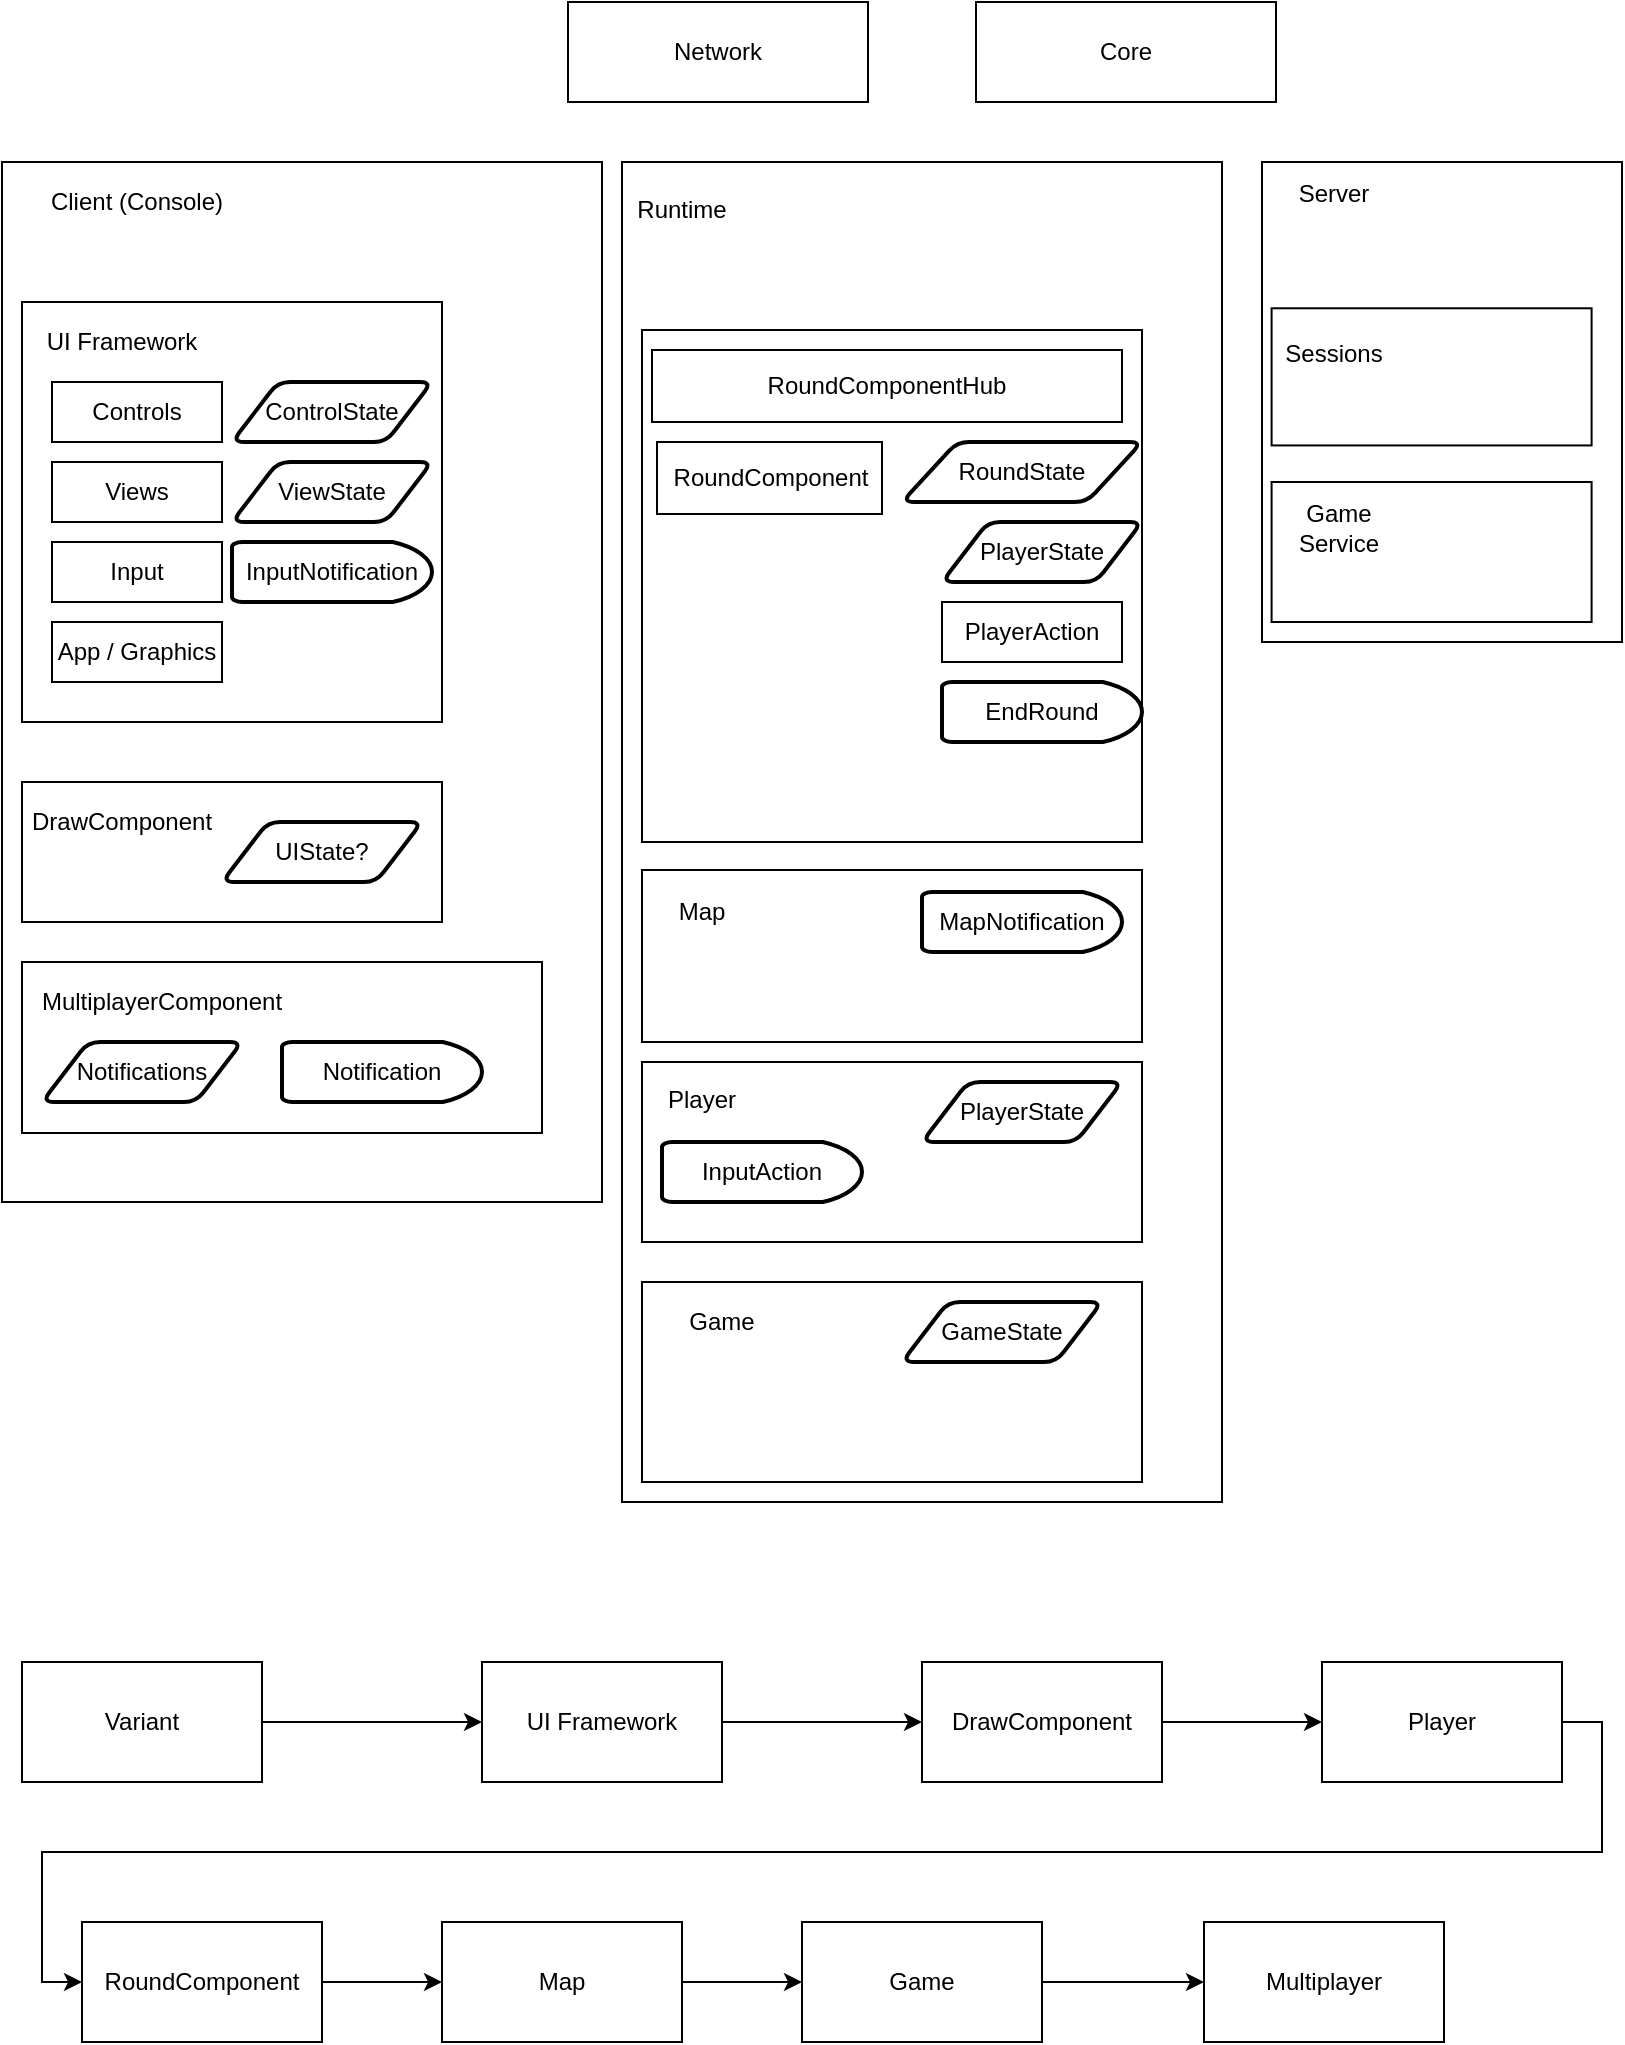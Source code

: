 <mxfile version="13.6.10" type="device"><diagram id="U1JG67X_Hi55Me35R26O" name="Page-1"><mxGraphModel dx="1292" dy="814" grid="1" gridSize="10" guides="1" tooltips="1" connect="1" arrows="1" fold="1" page="1" pageScale="1" pageWidth="827" pageHeight="1169" math="0" shadow="0"><root><mxCell id="0"/><mxCell id="1" parent="0"/><mxCell id="PNP6gEgKCA59YvzXFG8J-30" value="" style="group" vertex="1" connectable="0" parent="1"><mxGeometry y="110" width="300" height="520" as="geometry"/></mxCell><mxCell id="PNP6gEgKCA59YvzXFG8J-2" value="Client (Console)" style="rounded=0;whiteSpace=wrap;html=1;" vertex="1" parent="PNP6gEgKCA59YvzXFG8J-30"><mxGeometry width="300" height="520" as="geometry"/></mxCell><mxCell id="PNP6gEgKCA59YvzXFG8J-29" value="Client (Console)" style="text;html=1;strokeColor=none;fillColor=none;align=center;verticalAlign=middle;whiteSpace=wrap;rounded=0;" vertex="1" parent="PNP6gEgKCA59YvzXFG8J-30"><mxGeometry x="15" y="10" width="105" height="20" as="geometry"/></mxCell><mxCell id="PNP6gEgKCA59YvzXFG8J-20" value="" style="group" vertex="1" connectable="0" parent="PNP6gEgKCA59YvzXFG8J-30"><mxGeometry x="10" y="70" width="210" height="210" as="geometry"/></mxCell><mxCell id="PNP6gEgKCA59YvzXFG8J-5" value="" style="rounded=0;whiteSpace=wrap;html=1;" vertex="1" parent="PNP6gEgKCA59YvzXFG8J-20"><mxGeometry width="210" height="210" as="geometry"/></mxCell><mxCell id="PNP6gEgKCA59YvzXFG8J-8" value="UI Framework" style="text;html=1;strokeColor=none;fillColor=none;align=center;verticalAlign=middle;whiteSpace=wrap;rounded=0;" vertex="1" parent="PNP6gEgKCA59YvzXFG8J-20"><mxGeometry x="10" y="10" width="80" height="20" as="geometry"/></mxCell><mxCell id="PNP6gEgKCA59YvzXFG8J-9" value="Controls" style="rounded=0;whiteSpace=wrap;html=1;" vertex="1" parent="PNP6gEgKCA59YvzXFG8J-20"><mxGeometry x="15" y="40" width="85" height="30" as="geometry"/></mxCell><mxCell id="PNP6gEgKCA59YvzXFG8J-10" value="Views" style="rounded=0;whiteSpace=wrap;html=1;" vertex="1" parent="PNP6gEgKCA59YvzXFG8J-20"><mxGeometry x="15" y="80" width="85" height="30" as="geometry"/></mxCell><mxCell id="PNP6gEgKCA59YvzXFG8J-11" value="Input" style="rounded=0;whiteSpace=wrap;html=1;" vertex="1" parent="PNP6gEgKCA59YvzXFG8J-20"><mxGeometry x="15" y="120" width="85" height="30" as="geometry"/></mxCell><mxCell id="PNP6gEgKCA59YvzXFG8J-12" value="App / Graphics" style="rounded=0;whiteSpace=wrap;html=1;" vertex="1" parent="PNP6gEgKCA59YvzXFG8J-20"><mxGeometry x="15" y="160" width="85" height="30" as="geometry"/></mxCell><mxCell id="PNP6gEgKCA59YvzXFG8J-15" value="ControlState" style="shape=parallelogram;html=1;strokeWidth=2;perimeter=parallelogramPerimeter;whiteSpace=wrap;rounded=1;arcSize=12;size=0.23;" vertex="1" parent="PNP6gEgKCA59YvzXFG8J-20"><mxGeometry x="105" y="40" width="100" height="30" as="geometry"/></mxCell><mxCell id="PNP6gEgKCA59YvzXFG8J-16" value="ViewState" style="shape=parallelogram;html=1;strokeWidth=2;perimeter=parallelogramPerimeter;whiteSpace=wrap;rounded=1;arcSize=12;size=0.23;" vertex="1" parent="PNP6gEgKCA59YvzXFG8J-20"><mxGeometry x="105" y="80" width="100" height="30" as="geometry"/></mxCell><mxCell id="PNP6gEgKCA59YvzXFG8J-18" value="InputNotification" style="strokeWidth=2;html=1;shape=mxgraph.flowchart.delay;whiteSpace=wrap;" vertex="1" parent="PNP6gEgKCA59YvzXFG8J-20"><mxGeometry x="105" y="120" width="100" height="30" as="geometry"/></mxCell><mxCell id="PNP6gEgKCA59YvzXFG8J-24" value="" style="group" vertex="1" connectable="0" parent="PNP6gEgKCA59YvzXFG8J-30"><mxGeometry x="10" y="310" width="210" height="70" as="geometry"/></mxCell><mxCell id="PNP6gEgKCA59YvzXFG8J-6" value="" style="rounded=0;whiteSpace=wrap;html=1;" vertex="1" parent="PNP6gEgKCA59YvzXFG8J-24"><mxGeometry width="210" height="70" as="geometry"/></mxCell><mxCell id="PNP6gEgKCA59YvzXFG8J-21" value="DrawComponent" style="text;html=1;strokeColor=none;fillColor=none;align=center;verticalAlign=middle;whiteSpace=wrap;rounded=0;" vertex="1" parent="PNP6gEgKCA59YvzXFG8J-24"><mxGeometry x="30" y="10" width="40" height="20" as="geometry"/></mxCell><mxCell id="PNP6gEgKCA59YvzXFG8J-22" value="UIState?" style="shape=parallelogram;html=1;strokeWidth=2;perimeter=parallelogramPerimeter;whiteSpace=wrap;rounded=1;arcSize=12;size=0.23;" vertex="1" parent="PNP6gEgKCA59YvzXFG8J-24"><mxGeometry x="100" y="20" width="100" height="30" as="geometry"/></mxCell><mxCell id="PNP6gEgKCA59YvzXFG8J-28" value="" style="group" vertex="1" connectable="0" parent="PNP6gEgKCA59YvzXFG8J-30"><mxGeometry x="10" y="400" width="260" height="85.5" as="geometry"/></mxCell><mxCell id="PNP6gEgKCA59YvzXFG8J-7" value="" style="rounded=0;whiteSpace=wrap;html=1;" vertex="1" parent="PNP6gEgKCA59YvzXFG8J-28"><mxGeometry width="260" height="85.5" as="geometry"/></mxCell><mxCell id="PNP6gEgKCA59YvzXFG8J-25" value="MultiplayerComponent" style="text;html=1;strokeColor=none;fillColor=none;align=center;verticalAlign=middle;whiteSpace=wrap;rounded=0;" vertex="1" parent="PNP6gEgKCA59YvzXFG8J-28"><mxGeometry x="50" y="10" width="40" height="20" as="geometry"/></mxCell><mxCell id="PNP6gEgKCA59YvzXFG8J-26" value="Notifications" style="shape=parallelogram;html=1;strokeWidth=2;perimeter=parallelogramPerimeter;whiteSpace=wrap;rounded=1;arcSize=12;size=0.23;" vertex="1" parent="PNP6gEgKCA59YvzXFG8J-28"><mxGeometry x="10" y="40" width="100" height="30" as="geometry"/></mxCell><mxCell id="PNP6gEgKCA59YvzXFG8J-27" value="Notification" style="strokeWidth=2;html=1;shape=mxgraph.flowchart.delay;whiteSpace=wrap;" vertex="1" parent="PNP6gEgKCA59YvzXFG8J-28"><mxGeometry x="130" y="40" width="100" height="30" as="geometry"/></mxCell><mxCell id="PNP6gEgKCA59YvzXFG8J-31" value="Core" style="rounded=0;whiteSpace=wrap;html=1;" vertex="1" parent="1"><mxGeometry x="487" y="30" width="150" height="50" as="geometry"/></mxCell><mxCell id="PNP6gEgKCA59YvzXFG8J-32" value="Network" style="rounded=0;whiteSpace=wrap;html=1;" vertex="1" parent="1"><mxGeometry x="283" y="30" width="150" height="50" as="geometry"/></mxCell><mxCell id="PNP6gEgKCA59YvzXFG8J-57" value="" style="group" vertex="1" connectable="0" parent="1"><mxGeometry x="310" y="110" width="300" height="670" as="geometry"/></mxCell><mxCell id="PNP6gEgKCA59YvzXFG8J-3" value="Runtime" style="rounded=0;whiteSpace=wrap;html=1;" vertex="1" parent="PNP6gEgKCA59YvzXFG8J-57"><mxGeometry width="300" height="670" as="geometry"/></mxCell><mxCell id="PNP6gEgKCA59YvzXFG8J-43" value="" style="group" vertex="1" connectable="0" parent="PNP6gEgKCA59YvzXFG8J-57"><mxGeometry x="10" y="84" width="250" height="256" as="geometry"/></mxCell><mxCell id="PNP6gEgKCA59YvzXFG8J-33" value="" style="rounded=0;whiteSpace=wrap;html=1;" vertex="1" parent="PNP6gEgKCA59YvzXFG8J-43"><mxGeometry width="250" height="256" as="geometry"/></mxCell><mxCell id="PNP6gEgKCA59YvzXFG8J-34" value="RoundComponentHub" style="rounded=0;whiteSpace=wrap;html=1;" vertex="1" parent="PNP6gEgKCA59YvzXFG8J-43"><mxGeometry x="5" y="10" width="235" height="36" as="geometry"/></mxCell><mxCell id="PNP6gEgKCA59YvzXFG8J-35" value="RoundState" style="shape=parallelogram;html=1;strokeWidth=2;perimeter=parallelogramPerimeter;whiteSpace=wrap;rounded=1;arcSize=12;size=0.23;" vertex="1" parent="PNP6gEgKCA59YvzXFG8J-43"><mxGeometry x="130" y="56" width="120" height="30" as="geometry"/></mxCell><mxCell id="PNP6gEgKCA59YvzXFG8J-36" value="RoundComponent" style="rounded=0;whiteSpace=wrap;html=1;" vertex="1" parent="PNP6gEgKCA59YvzXFG8J-43"><mxGeometry x="7.5" y="56" width="112.5" height="36" as="geometry"/></mxCell><mxCell id="PNP6gEgKCA59YvzXFG8J-37" value="PlayerState" style="shape=parallelogram;html=1;strokeWidth=2;perimeter=parallelogramPerimeter;whiteSpace=wrap;rounded=1;arcSize=12;size=0.23;" vertex="1" parent="PNP6gEgKCA59YvzXFG8J-43"><mxGeometry x="150" y="96" width="100" height="30" as="geometry"/></mxCell><mxCell id="PNP6gEgKCA59YvzXFG8J-41" value="EndRound" style="strokeWidth=2;html=1;shape=mxgraph.flowchart.delay;whiteSpace=wrap;" vertex="1" parent="PNP6gEgKCA59YvzXFG8J-43"><mxGeometry x="150" y="176" width="100" height="30" as="geometry"/></mxCell><mxCell id="PNP6gEgKCA59YvzXFG8J-42" value="PlayerAction" style="rounded=0;whiteSpace=wrap;html=1;" vertex="1" parent="PNP6gEgKCA59YvzXFG8J-43"><mxGeometry x="150" y="136" width="90" height="30" as="geometry"/></mxCell><mxCell id="PNP6gEgKCA59YvzXFG8J-45" value="" style="rounded=0;whiteSpace=wrap;html=1;" vertex="1" parent="PNP6gEgKCA59YvzXFG8J-57"><mxGeometry x="10" y="354" width="250" height="86" as="geometry"/></mxCell><mxCell id="PNP6gEgKCA59YvzXFG8J-46" value="Map" style="text;html=1;strokeColor=none;fillColor=none;align=center;verticalAlign=middle;whiteSpace=wrap;rounded=0;" vertex="1" parent="PNP6gEgKCA59YvzXFG8J-57"><mxGeometry x="20" y="365" width="40" height="20" as="geometry"/></mxCell><mxCell id="PNP6gEgKCA59YvzXFG8J-48" value="MapNotification" style="strokeWidth=2;html=1;shape=mxgraph.flowchart.delay;whiteSpace=wrap;" vertex="1" parent="PNP6gEgKCA59YvzXFG8J-57"><mxGeometry x="150" y="365" width="100" height="30" as="geometry"/></mxCell><mxCell id="PNP6gEgKCA59YvzXFG8J-49" value="" style="rounded=0;whiteSpace=wrap;html=1;" vertex="1" parent="PNP6gEgKCA59YvzXFG8J-57"><mxGeometry x="10" y="450" width="250" height="90" as="geometry"/></mxCell><mxCell id="PNP6gEgKCA59YvzXFG8J-50" value="Player" style="text;html=1;strokeColor=none;fillColor=none;align=center;verticalAlign=middle;whiteSpace=wrap;rounded=0;" vertex="1" parent="PNP6gEgKCA59YvzXFG8J-57"><mxGeometry x="20" y="457" width="40" height="23" as="geometry"/></mxCell><mxCell id="PNP6gEgKCA59YvzXFG8J-51" value="PlayerState" style="shape=parallelogram;html=1;strokeWidth=2;perimeter=parallelogramPerimeter;whiteSpace=wrap;rounded=1;arcSize=12;size=0.23;" vertex="1" parent="PNP6gEgKCA59YvzXFG8J-57"><mxGeometry x="150" y="460" width="100" height="30" as="geometry"/></mxCell><mxCell id="PNP6gEgKCA59YvzXFG8J-52" value="InputAction" style="strokeWidth=2;html=1;shape=mxgraph.flowchart.delay;whiteSpace=wrap;" vertex="1" parent="PNP6gEgKCA59YvzXFG8J-57"><mxGeometry x="20" y="490" width="100" height="30" as="geometry"/></mxCell><mxCell id="PNP6gEgKCA59YvzXFG8J-53" value="" style="rounded=0;whiteSpace=wrap;html=1;" vertex="1" parent="PNP6gEgKCA59YvzXFG8J-57"><mxGeometry x="10" y="560" width="250" height="100" as="geometry"/></mxCell><mxCell id="PNP6gEgKCA59YvzXFG8J-54" value="Game" style="text;html=1;strokeColor=none;fillColor=none;align=center;verticalAlign=middle;whiteSpace=wrap;rounded=0;" vertex="1" parent="PNP6gEgKCA59YvzXFG8J-57"><mxGeometry x="20" y="570" width="60" height="20" as="geometry"/></mxCell><mxCell id="PNP6gEgKCA59YvzXFG8J-55" value="GameState" style="shape=parallelogram;html=1;strokeWidth=2;perimeter=parallelogramPerimeter;whiteSpace=wrap;rounded=1;arcSize=12;size=0.23;" vertex="1" parent="PNP6gEgKCA59YvzXFG8J-57"><mxGeometry x="140" y="570" width="100" height="30" as="geometry"/></mxCell><mxCell id="PNP6gEgKCA59YvzXFG8J-56" value="Runtime" style="text;html=1;strokeColor=none;fillColor=none;align=center;verticalAlign=middle;whiteSpace=wrap;rounded=0;" vertex="1" parent="PNP6gEgKCA59YvzXFG8J-57"><mxGeometry x="10" y="14" width="40" height="20" as="geometry"/></mxCell><mxCell id="PNP6gEgKCA59YvzXFG8J-63" value="" style="group" vertex="1" connectable="0" parent="1"><mxGeometry x="630" y="110" width="180" height="240" as="geometry"/></mxCell><mxCell id="PNP6gEgKCA59YvzXFG8J-4" value="Server" style="rounded=0;whiteSpace=wrap;html=1;" vertex="1" parent="PNP6gEgKCA59YvzXFG8J-63"><mxGeometry width="180" height="240" as="geometry"/></mxCell><mxCell id="PNP6gEgKCA59YvzXFG8J-58" value="" style="rounded=0;whiteSpace=wrap;html=1;" vertex="1" parent="PNP6gEgKCA59YvzXFG8J-63"><mxGeometry x="4.8" y="73.143" width="160" height="68.571" as="geometry"/></mxCell><mxCell id="PNP6gEgKCA59YvzXFG8J-59" value="Sessions" style="text;html=1;strokeColor=none;fillColor=none;align=center;verticalAlign=middle;whiteSpace=wrap;rounded=0;" vertex="1" parent="PNP6gEgKCA59YvzXFG8J-63"><mxGeometry x="12" y="84.571" width="48" height="22.857" as="geometry"/></mxCell><mxCell id="PNP6gEgKCA59YvzXFG8J-60" value="" style="rounded=0;whiteSpace=wrap;html=1;" vertex="1" parent="PNP6gEgKCA59YvzXFG8J-63"><mxGeometry x="4.8" y="160" width="160" height="70" as="geometry"/></mxCell><mxCell id="PNP6gEgKCA59YvzXFG8J-61" value="Game Service" style="text;html=1;strokeColor=none;fillColor=none;align=center;verticalAlign=middle;whiteSpace=wrap;rounded=0;" vertex="1" parent="PNP6gEgKCA59YvzXFG8J-63"><mxGeometry x="4.8" y="171.429" width="67.2" height="22.857" as="geometry"/></mxCell><mxCell id="PNP6gEgKCA59YvzXFG8J-62" value="Server" style="text;html=1;strokeColor=none;fillColor=none;align=center;verticalAlign=middle;whiteSpace=wrap;rounded=0;" vertex="1" parent="PNP6gEgKCA59YvzXFG8J-63"><mxGeometry x="12" y="4.571" width="48" height="22.857" as="geometry"/></mxCell><mxCell id="PNP6gEgKCA59YvzXFG8J-73" style="edgeStyle=orthogonalEdgeStyle;rounded=0;orthogonalLoop=1;jettySize=auto;html=1;exitX=1;exitY=0.5;exitDx=0;exitDy=0;entryX=0;entryY=0.5;entryDx=0;entryDy=0;" edge="1" parent="1" source="PNP6gEgKCA59YvzXFG8J-64" target="PNP6gEgKCA59YvzXFG8J-65"><mxGeometry relative="1" as="geometry"/></mxCell><mxCell id="PNP6gEgKCA59YvzXFG8J-64" value="Variant" style="rounded=0;whiteSpace=wrap;html=1;" vertex="1" parent="1"><mxGeometry x="10" y="860" width="120" height="60" as="geometry"/></mxCell><mxCell id="PNP6gEgKCA59YvzXFG8J-74" style="edgeStyle=orthogonalEdgeStyle;rounded=0;orthogonalLoop=1;jettySize=auto;html=1;exitX=1;exitY=0.5;exitDx=0;exitDy=0;entryX=0;entryY=0.5;entryDx=0;entryDy=0;" edge="1" parent="1" source="PNP6gEgKCA59YvzXFG8J-65" target="PNP6gEgKCA59YvzXFG8J-66"><mxGeometry relative="1" as="geometry"/></mxCell><mxCell id="PNP6gEgKCA59YvzXFG8J-65" value="UI Framework" style="rounded=0;whiteSpace=wrap;html=1;" vertex="1" parent="1"><mxGeometry x="240" y="860" width="120" height="60" as="geometry"/></mxCell><mxCell id="PNP6gEgKCA59YvzXFG8J-75" style="edgeStyle=orthogonalEdgeStyle;rounded=0;orthogonalLoop=1;jettySize=auto;html=1;exitX=1;exitY=0.5;exitDx=0;exitDy=0;entryX=0;entryY=0.5;entryDx=0;entryDy=0;" edge="1" parent="1" source="PNP6gEgKCA59YvzXFG8J-66" target="PNP6gEgKCA59YvzXFG8J-68"><mxGeometry relative="1" as="geometry"/></mxCell><mxCell id="PNP6gEgKCA59YvzXFG8J-66" value="DrawComponent" style="rounded=0;whiteSpace=wrap;html=1;" vertex="1" parent="1"><mxGeometry x="460" y="860" width="120" height="60" as="geometry"/></mxCell><mxCell id="PNP6gEgKCA59YvzXFG8J-76" style="edgeStyle=orthogonalEdgeStyle;rounded=0;orthogonalLoop=1;jettySize=auto;html=1;exitX=1;exitY=0.5;exitDx=0;exitDy=0;entryX=0;entryY=0.5;entryDx=0;entryDy=0;" edge="1" parent="1" source="PNP6gEgKCA59YvzXFG8J-68" target="PNP6gEgKCA59YvzXFG8J-69"><mxGeometry relative="1" as="geometry"/></mxCell><mxCell id="PNP6gEgKCA59YvzXFG8J-68" value="Player" style="rounded=0;whiteSpace=wrap;html=1;" vertex="1" parent="1"><mxGeometry x="660" y="860" width="120" height="60" as="geometry"/></mxCell><mxCell id="PNP6gEgKCA59YvzXFG8J-77" style="edgeStyle=orthogonalEdgeStyle;rounded=0;orthogonalLoop=1;jettySize=auto;html=1;exitX=1;exitY=0.5;exitDx=0;exitDy=0;entryX=0;entryY=0.5;entryDx=0;entryDy=0;" edge="1" parent="1" source="PNP6gEgKCA59YvzXFG8J-69" target="PNP6gEgKCA59YvzXFG8J-70"><mxGeometry relative="1" as="geometry"/></mxCell><mxCell id="PNP6gEgKCA59YvzXFG8J-69" value="RoundComponent" style="rounded=0;whiteSpace=wrap;html=1;" vertex="1" parent="1"><mxGeometry x="40" y="990" width="120" height="60" as="geometry"/></mxCell><mxCell id="PNP6gEgKCA59YvzXFG8J-78" style="edgeStyle=orthogonalEdgeStyle;rounded=0;orthogonalLoop=1;jettySize=auto;html=1;exitX=1;exitY=0.5;exitDx=0;exitDy=0;entryX=0;entryY=0.5;entryDx=0;entryDy=0;" edge="1" parent="1" source="PNP6gEgKCA59YvzXFG8J-70" target="PNP6gEgKCA59YvzXFG8J-71"><mxGeometry relative="1" as="geometry"/></mxCell><mxCell id="PNP6gEgKCA59YvzXFG8J-70" value="Map" style="rounded=0;whiteSpace=wrap;html=1;" vertex="1" parent="1"><mxGeometry x="220" y="990" width="120" height="60" as="geometry"/></mxCell><mxCell id="PNP6gEgKCA59YvzXFG8J-79" style="edgeStyle=orthogonalEdgeStyle;rounded=0;orthogonalLoop=1;jettySize=auto;html=1;exitX=1;exitY=0.5;exitDx=0;exitDy=0;entryX=0;entryY=0.5;entryDx=0;entryDy=0;" edge="1" parent="1" source="PNP6gEgKCA59YvzXFG8J-71" target="PNP6gEgKCA59YvzXFG8J-72"><mxGeometry relative="1" as="geometry"/></mxCell><mxCell id="PNP6gEgKCA59YvzXFG8J-71" value="Game" style="rounded=0;whiteSpace=wrap;html=1;" vertex="1" parent="1"><mxGeometry x="400" y="990" width="120" height="60" as="geometry"/></mxCell><mxCell id="PNP6gEgKCA59YvzXFG8J-72" value="Multiplayer" style="rounded=0;whiteSpace=wrap;html=1;" vertex="1" parent="1"><mxGeometry x="601" y="990" width="120" height="60" as="geometry"/></mxCell></root></mxGraphModel></diagram></mxfile>